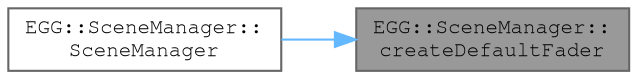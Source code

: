 digraph "EGG::SceneManager::createDefaultFader"
{
 // LATEX_PDF_SIZE
  bgcolor="transparent";
  edge [fontname=FreeMono,fontsize=10,labelfontname=FreeMono,labelfontsize=10];
  node [fontname=FreeMono,fontsize=10,shape=box,height=0.2,width=0.4];
  rankdir="RL";
  Node1 [label="EGG::SceneManager::\lcreateDefaultFader",height=0.2,width=0.4,color="gray40", fillcolor="grey60", style="filled", fontcolor="black",tooltip="[vt+0x20] Create the default fader for this manager"];
  Node1 -> Node2 [dir="back",color="steelblue1",style="solid"];
  Node2 [label="EGG::SceneManager::\lSceneManager",height=0.2,width=0.4,color="grey40", fillcolor="white", style="filled",URL="$class_e_g_g_1_1_scene_manager.html#aae65d58e4348d0d6441dbba60d19beaf",tooltip="Constructor."];
}
